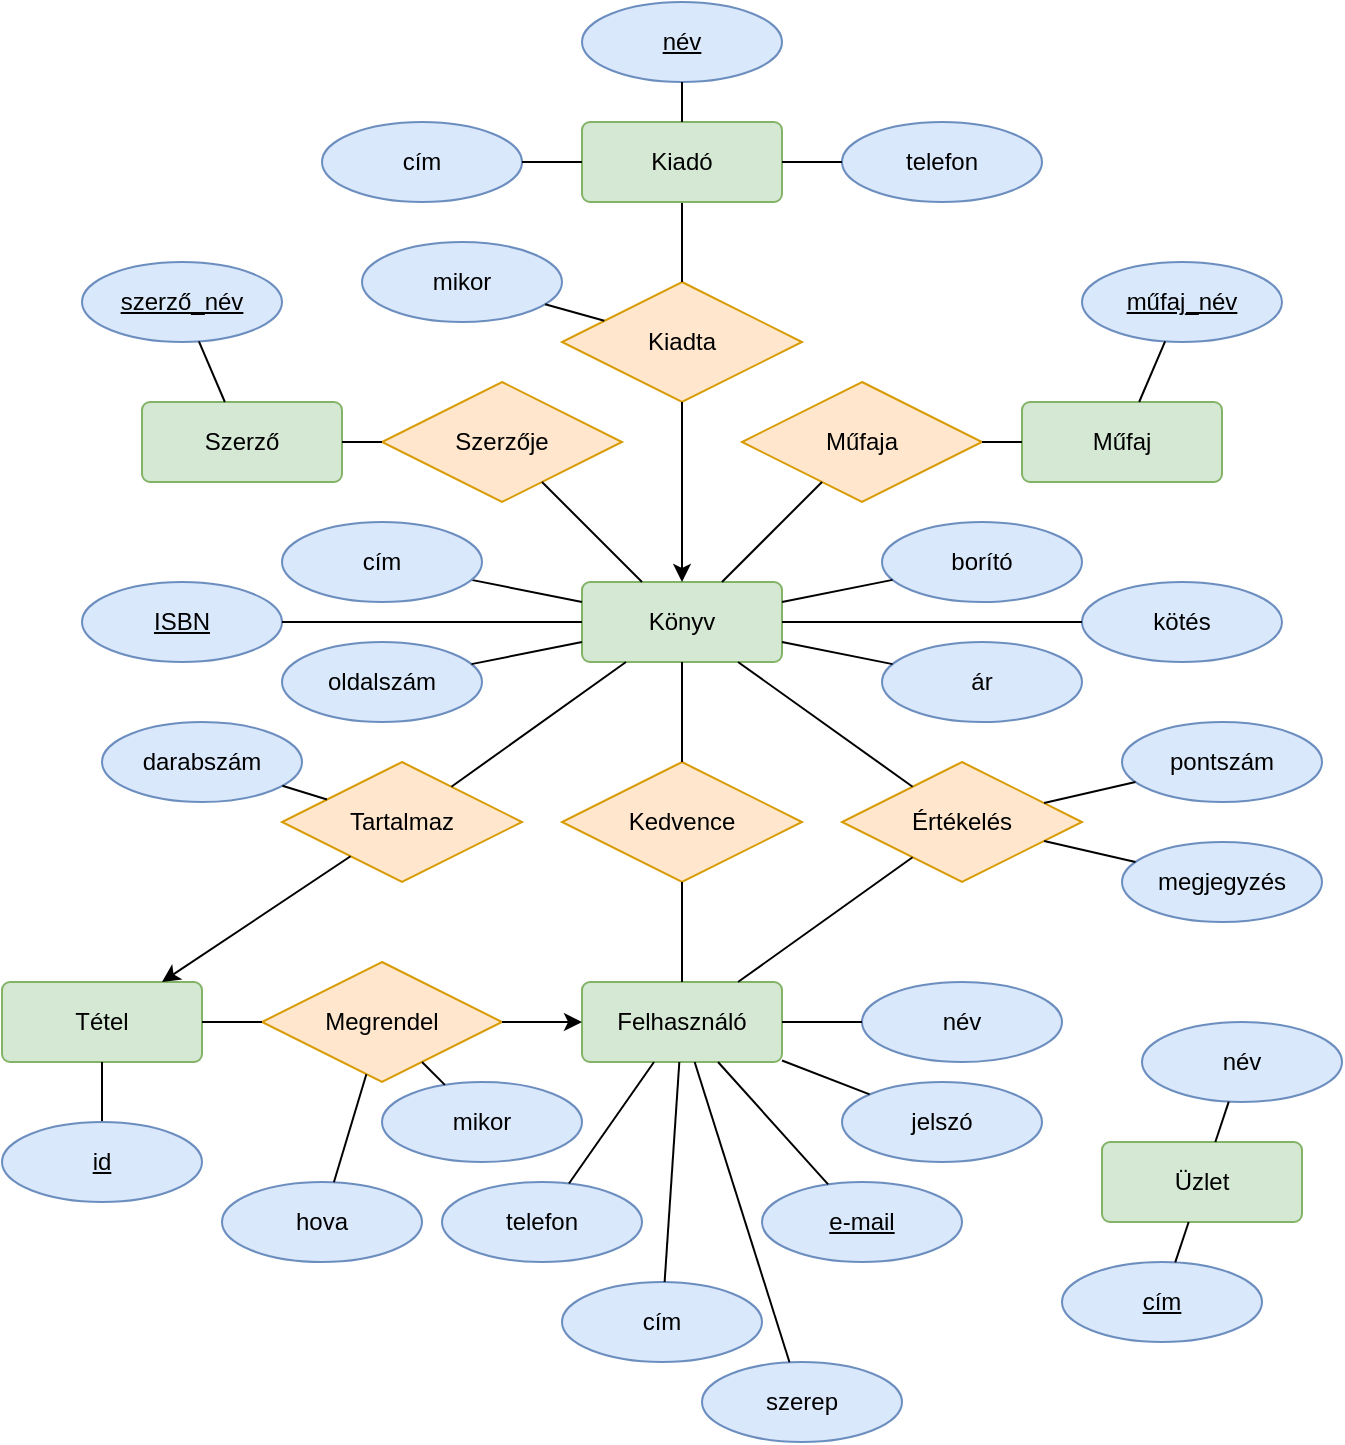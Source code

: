<mxfile version="20.8.23" type="device"><diagram name="Page-1" id="EUD1RMVGT54ZpeCcG9pt"><mxGraphModel dx="1009" dy="550" grid="1" gridSize="10" guides="1" tooltips="1" connect="1" arrows="1" fold="1" page="1" pageScale="1" pageWidth="850" pageHeight="1100" math="0" shadow="0"><root><mxCell id="0"/><mxCell id="1" parent="0"/><mxCell id="yTkqXm3WGxw-AF45YhVV-14" value="Könyv" style="rounded=1;arcSize=10;whiteSpace=wrap;html=1;align=center;fillColor=#d5e8d4;strokeColor=#82b366;" parent="1" vertex="1"><mxGeometry x="390" y="320" width="100" height="40" as="geometry"/></mxCell><mxCell id="yTkqXm3WGxw-AF45YhVV-17" value="Felhasználó" style="rounded=1;arcSize=10;whiteSpace=wrap;html=1;align=center;fillColor=#d5e8d4;strokeColor=#82b366;" parent="1" vertex="1"><mxGeometry x="390" y="520" width="100" height="40" as="geometry"/></mxCell><mxCell id="yTkqXm3WGxw-AF45YhVV-24" value="Tartalmaz" style="shape=rhombus;perimeter=rhombusPerimeter;whiteSpace=wrap;html=1;align=center;fillColor=#ffe6cc;strokeColor=#d79b00;" parent="1" vertex="1"><mxGeometry x="240" y="410" width="120" height="60" as="geometry"/></mxCell><mxCell id="yTkqXm3WGxw-AF45YhVV-29" value="" style="endArrow=none;html=1;rounded=0;" parent="1" source="yTkqXm3WGxw-AF45YhVV-24" target="yTkqXm3WGxw-AF45YhVV-14" edge="1"><mxGeometry relative="1" as="geometry"><mxPoint x="530" y="530" as="sourcePoint"/><mxPoint x="530" y="450" as="targetPoint"/></mxGeometry></mxCell><mxCell id="yTkqXm3WGxw-AF45YhVV-30" value="e-mail" style="ellipse;whiteSpace=wrap;html=1;align=center;fontStyle=4;fillColor=#dae8fc;strokeColor=#6c8ebf;" parent="1" vertex="1"><mxGeometry x="480" y="620" width="100" height="40" as="geometry"/></mxCell><mxCell id="yTkqXm3WGxw-AF45YhVV-31" value="telefon" style="ellipse;whiteSpace=wrap;html=1;align=center;fillColor=#dae8fc;strokeColor=#6c8ebf;" parent="1" vertex="1"><mxGeometry x="320" y="620" width="100" height="40" as="geometry"/></mxCell><mxCell id="yTkqXm3WGxw-AF45YhVV-34" value="név&lt;br&gt;" style="ellipse;whiteSpace=wrap;html=1;align=center;fillColor=#dae8fc;strokeColor=#6c8ebf;" parent="1" vertex="1"><mxGeometry x="530" y="520" width="100" height="40" as="geometry"/></mxCell><mxCell id="yTkqXm3WGxw-AF45YhVV-37" value="cím" style="ellipse;whiteSpace=wrap;html=1;align=center;fillColor=#dae8fc;strokeColor=#6c8ebf;" parent="1" vertex="1"><mxGeometry x="380" y="670" width="100" height="40" as="geometry"/></mxCell><mxCell id="yTkqXm3WGxw-AF45YhVV-38" value="jelszó" style="ellipse;whiteSpace=wrap;html=1;align=center;fillColor=#dae8fc;strokeColor=#6c8ebf;" parent="1" vertex="1"><mxGeometry x="520" y="570" width="100" height="40" as="geometry"/></mxCell><mxCell id="yTkqXm3WGxw-AF45YhVV-44" value="" style="endArrow=none;html=1;rounded=0;" parent="1" source="yTkqXm3WGxw-AF45YhVV-31" target="yTkqXm3WGxw-AF45YhVV-17" edge="1"><mxGeometry relative="1" as="geometry"><mxPoint x="230" y="450" as="sourcePoint"/><mxPoint x="390" y="450" as="targetPoint"/></mxGeometry></mxCell><mxCell id="yTkqXm3WGxw-AF45YhVV-45" value="" style="endArrow=none;html=1;rounded=0;" parent="1" source="yTkqXm3WGxw-AF45YhVV-37" target="yTkqXm3WGxw-AF45YhVV-17" edge="1"><mxGeometry relative="1" as="geometry"><mxPoint x="350" y="559.52" as="sourcePoint"/><mxPoint x="390" y="559.52" as="targetPoint"/></mxGeometry></mxCell><mxCell id="yTkqXm3WGxw-AF45YhVV-46" value="" style="endArrow=none;html=1;rounded=0;" parent="1" source="yTkqXm3WGxw-AF45YhVV-34" target="yTkqXm3WGxw-AF45YhVV-17" edge="1"><mxGeometry relative="1" as="geometry"><mxPoint x="390" y="600" as="sourcePoint"/><mxPoint x="433" y="576" as="targetPoint"/></mxGeometry></mxCell><mxCell id="yTkqXm3WGxw-AF45YhVV-47" value="" style="endArrow=none;html=1;rounded=0;" parent="1" source="yTkqXm3WGxw-AF45YhVV-38" target="yTkqXm3WGxw-AF45YhVV-17" edge="1"><mxGeometry relative="1" as="geometry"><mxPoint x="380" y="604" as="sourcePoint"/><mxPoint x="423" y="580" as="targetPoint"/></mxGeometry></mxCell><mxCell id="yTkqXm3WGxw-AF45YhVV-49" value="" style="endArrow=none;html=1;rounded=0;" parent="1" source="yTkqXm3WGxw-AF45YhVV-30" target="yTkqXm3WGxw-AF45YhVV-17" edge="1"><mxGeometry relative="1" as="geometry"><mxPoint x="530" y="594" as="sourcePoint"/><mxPoint x="487" y="570" as="targetPoint"/></mxGeometry></mxCell><mxCell id="yTkqXm3WGxw-AF45YhVV-53" value="" style="endArrow=none;html=1;rounded=0;" parent="1" source="yTkqXm3WGxw-AF45YhVV-91" target="yTkqXm3WGxw-AF45YhVV-14" edge="1"><mxGeometry relative="1" as="geometry"><mxPoint x="334.721" y="318.944" as="sourcePoint"/><mxPoint x="370" y="350" as="targetPoint"/></mxGeometry></mxCell><mxCell id="yTkqXm3WGxw-AF45YhVV-54" value="borító" style="ellipse;whiteSpace=wrap;html=1;align=center;fillColor=#dae8fc;strokeColor=#6c8ebf;" parent="1" vertex="1"><mxGeometry x="540" y="290" width="100" height="40" as="geometry"/></mxCell><mxCell id="yTkqXm3WGxw-AF45YhVV-55" value="Szerző" style="rounded=1;arcSize=10;whiteSpace=wrap;html=1;align=center;fillColor=#d5e8d4;strokeColor=#82b366;" parent="1" vertex="1"><mxGeometry x="170" y="230" width="100" height="40" as="geometry"/></mxCell><mxCell id="yTkqXm3WGxw-AF45YhVV-56" value="darabszám" style="ellipse;whiteSpace=wrap;html=1;align=center;fillColor=#dae8fc;strokeColor=#6c8ebf;" parent="1" vertex="1"><mxGeometry x="150" y="390" width="100" height="40" as="geometry"/></mxCell><mxCell id="yTkqXm3WGxw-AF45YhVV-57" value="" style="endArrow=none;html=1;rounded=0;" parent="1" source="yTkqXm3WGxw-AF45YhVV-56" target="yTkqXm3WGxw-AF45YhVV-24" edge="1"><mxGeometry relative="1" as="geometry"><mxPoint x="330" y="380" as="sourcePoint"/><mxPoint x="370" y="380" as="targetPoint"/></mxGeometry></mxCell><mxCell id="yTkqXm3WGxw-AF45YhVV-60" value="" style="endArrow=none;html=1;rounded=0;" parent="1" source="yTkqXm3WGxw-AF45YhVV-54" target="yTkqXm3WGxw-AF45YhVV-14" edge="1"><mxGeometry relative="1" as="geometry"><mxPoint x="330" y="430" as="sourcePoint"/><mxPoint x="490" y="430" as="targetPoint"/></mxGeometry></mxCell><mxCell id="yTkqXm3WGxw-AF45YhVV-61" value="Szerzője" style="shape=rhombus;perimeter=rhombusPerimeter;whiteSpace=wrap;html=1;align=center;fillColor=#ffe6cc;strokeColor=#d79b00;" parent="1" vertex="1"><mxGeometry x="290" y="220" width="120" height="60" as="geometry"/></mxCell><mxCell id="yTkqXm3WGxw-AF45YhVV-66" value="" style="endArrow=none;html=1;rounded=0;" parent="1" source="yTkqXm3WGxw-AF45YhVV-55" target="yTkqXm3WGxw-AF45YhVV-61" edge="1"><mxGeometry relative="1" as="geometry"><mxPoint x="480" y="210" as="sourcePoint"/><mxPoint x="640" y="210" as="targetPoint"/></mxGeometry></mxCell><mxCell id="yTkqXm3WGxw-AF45YhVV-67" value="" style="endArrow=none;html=1;rounded=0;" parent="1" source="yTkqXm3WGxw-AF45YhVV-61" target="yTkqXm3WGxw-AF45YhVV-14" edge="1"><mxGeometry relative="1" as="geometry"><mxPoint x="530" y="260" as="sourcePoint"/><mxPoint x="530" y="290" as="targetPoint"/></mxGeometry></mxCell><mxCell id="yTkqXm3WGxw-AF45YhVV-69" value="szerző_név" style="ellipse;whiteSpace=wrap;html=1;align=center;fontStyle=4;fillColor=#dae8fc;strokeColor=#6c8ebf;" parent="1" vertex="1"><mxGeometry x="140" y="160" width="100" height="40" as="geometry"/></mxCell><mxCell id="yTkqXm3WGxw-AF45YhVV-71" value="Műfaja" style="shape=rhombus;perimeter=rhombusPerimeter;whiteSpace=wrap;html=1;align=center;fillColor=#ffe6cc;strokeColor=#d79b00;" parent="1" vertex="1"><mxGeometry x="470" y="220" width="120" height="60" as="geometry"/></mxCell><mxCell id="yTkqXm3WGxw-AF45YhVV-72" value="" style="endArrow=none;html=1;rounded=0;" parent="1" source="yTkqXm3WGxw-AF45YhVV-55" target="yTkqXm3WGxw-AF45YhVV-69" edge="1"><mxGeometry relative="1" as="geometry"><mxPoint x="480" y="270" as="sourcePoint"/><mxPoint x="480" y="320" as="targetPoint"/></mxGeometry></mxCell><mxCell id="yTkqXm3WGxw-AF45YhVV-73" value="" style="endArrow=none;html=1;rounded=0;" parent="1" source="yTkqXm3WGxw-AF45YhVV-71" target="yTkqXm3WGxw-AF45YhVV-14" edge="1"><mxGeometry relative="1" as="geometry"><mxPoint x="460" y="290" as="sourcePoint"/><mxPoint x="470" y="340" as="targetPoint"/></mxGeometry></mxCell><mxCell id="yTkqXm3WGxw-AF45YhVV-75" value="Műfaj" style="rounded=1;arcSize=10;whiteSpace=wrap;html=1;align=center;fillColor=#d5e8d4;strokeColor=#82b366;" parent="1" vertex="1"><mxGeometry x="610" y="230" width="100" height="40" as="geometry"/></mxCell><mxCell id="yTkqXm3WGxw-AF45YhVV-76" value="" style="endArrow=none;html=1;rounded=0;" parent="1" source="yTkqXm3WGxw-AF45YhVV-75" target="yTkqXm3WGxw-AF45YhVV-71" edge="1"><mxGeometry relative="1" as="geometry"><mxPoint x="670" y="379.71" as="sourcePoint"/><mxPoint x="640" y="379.71" as="targetPoint"/></mxGeometry></mxCell><mxCell id="yTkqXm3WGxw-AF45YhVV-77" value="műfaj_név" style="ellipse;whiteSpace=wrap;html=1;align=center;fontStyle=4;fillColor=#dae8fc;strokeColor=#6c8ebf;" parent="1" vertex="1"><mxGeometry x="640" y="160" width="100" height="40" as="geometry"/></mxCell><mxCell id="yTkqXm3WGxw-AF45YhVV-78" value="" style="endArrow=none;html=1;rounded=0;" parent="1" source="yTkqXm3WGxw-AF45YhVV-75" target="yTkqXm3WGxw-AF45YhVV-77" edge="1"><mxGeometry relative="1" as="geometry"><mxPoint x="560" y="180" as="sourcePoint"/><mxPoint x="470" y="280" as="targetPoint"/></mxGeometry></mxCell><mxCell id="yTkqXm3WGxw-AF45YhVV-80" value="Kedvence" style="shape=rhombus;perimeter=rhombusPerimeter;whiteSpace=wrap;html=1;align=center;fillColor=#ffe6cc;strokeColor=#d79b00;" parent="1" vertex="1"><mxGeometry x="380" y="410" width="120" height="60" as="geometry"/></mxCell><mxCell id="yTkqXm3WGxw-AF45YhVV-81" value="" style="endArrow=none;html=1;rounded=0;" parent="1" source="yTkqXm3WGxw-AF45YhVV-17" target="yTkqXm3WGxw-AF45YhVV-80" edge="1"><mxGeometry relative="1" as="geometry"><mxPoint x="320" y="430" as="sourcePoint"/><mxPoint x="480" y="430" as="targetPoint"/></mxGeometry></mxCell><mxCell id="yTkqXm3WGxw-AF45YhVV-82" value="" style="endArrow=none;html=1;rounded=0;" parent="1" source="yTkqXm3WGxw-AF45YhVV-14" target="yTkqXm3WGxw-AF45YhVV-80" edge="1"><mxGeometry relative="1" as="geometry"><mxPoint x="320" y="430" as="sourcePoint"/><mxPoint x="480" y="430" as="targetPoint"/></mxGeometry></mxCell><mxCell id="yTkqXm3WGxw-AF45YhVV-83" value="Értékelés" style="shape=rhombus;perimeter=rhombusPerimeter;whiteSpace=wrap;html=1;align=center;fillColor=#ffe6cc;strokeColor=#d79b00;" parent="1" vertex="1"><mxGeometry x="520" y="410" width="120" height="60" as="geometry"/></mxCell><mxCell id="yTkqXm3WGxw-AF45YhVV-84" value="pontszám" style="ellipse;whiteSpace=wrap;html=1;align=center;fillColor=#dae8fc;strokeColor=#6c8ebf;" parent="1" vertex="1"><mxGeometry x="660" y="390" width="100" height="40" as="geometry"/></mxCell><mxCell id="yTkqXm3WGxw-AF45YhVV-85" value="" style="endArrow=none;html=1;rounded=0;" parent="1" source="yTkqXm3WGxw-AF45YhVV-84" target="yTkqXm3WGxw-AF45YhVV-83" edge="1"><mxGeometry relative="1" as="geometry"><mxPoint x="650" y="380" as="sourcePoint"/><mxPoint x="690" y="380" as="targetPoint"/></mxGeometry></mxCell><mxCell id="yTkqXm3WGxw-AF45YhVV-86" value="" style="endArrow=none;html=1;rounded=0;" parent="1" source="yTkqXm3WGxw-AF45YhVV-17" target="yTkqXm3WGxw-AF45YhVV-83" edge="1"><mxGeometry relative="1" as="geometry"><mxPoint x="380" y="420" as="sourcePoint"/><mxPoint x="540" y="420" as="targetPoint"/></mxGeometry></mxCell><mxCell id="yTkqXm3WGxw-AF45YhVV-87" value="" style="endArrow=none;html=1;rounded=0;" parent="1" source="yTkqXm3WGxw-AF45YhVV-14" target="yTkqXm3WGxw-AF45YhVV-83" edge="1"><mxGeometry relative="1" as="geometry"><mxPoint x="380" y="420" as="sourcePoint"/><mxPoint x="540" y="420" as="targetPoint"/></mxGeometry></mxCell><mxCell id="yTkqXm3WGxw-AF45YhVV-88" value="ár" style="ellipse;whiteSpace=wrap;html=1;align=center;fillColor=#dae8fc;strokeColor=#6c8ebf;" parent="1" vertex="1"><mxGeometry x="540" y="350" width="100" height="40" as="geometry"/></mxCell><mxCell id="yTkqXm3WGxw-AF45YhVV-90" value="" style="endArrow=none;html=1;rounded=0;" parent="1" source="yTkqXm3WGxw-AF45YhVV-14" target="yTkqXm3WGxw-AF45YhVV-88" edge="1"><mxGeometry relative="1" as="geometry"><mxPoint x="410" y="320" as="sourcePoint"/><mxPoint x="570" y="320" as="targetPoint"/></mxGeometry></mxCell><mxCell id="yTkqXm3WGxw-AF45YhVV-91" value="cím" style="ellipse;whiteSpace=wrap;html=1;align=center;fillColor=#dae8fc;strokeColor=#6c8ebf;" parent="1" vertex="1"><mxGeometry x="240" y="290" width="100" height="40" as="geometry"/></mxCell><mxCell id="yTkqXm3WGxw-AF45YhVV-93" value="Kiadta" style="shape=rhombus;perimeter=rhombusPerimeter;whiteSpace=wrap;html=1;align=center;fillColor=#ffe6cc;strokeColor=#d79b00;" parent="1" vertex="1"><mxGeometry x="380" y="170" width="120" height="60" as="geometry"/></mxCell><mxCell id="yTkqXm3WGxw-AF45YhVV-95" value="" style="endArrow=classic;html=1;rounded=0;startArrow=none;startFill=0;endFill=1;" parent="1" source="yTkqXm3WGxw-AF45YhVV-93" target="yTkqXm3WGxw-AF45YhVV-14" edge="1"><mxGeometry relative="1" as="geometry"><mxPoint x="512" y="281" as="sourcePoint"/><mxPoint x="468" y="330" as="targetPoint"/></mxGeometry></mxCell><mxCell id="yTkqXm3WGxw-AF45YhVV-96" value="oldalszám" style="ellipse;whiteSpace=wrap;html=1;align=center;fillColor=#dae8fc;strokeColor=#6c8ebf;" parent="1" vertex="1"><mxGeometry x="240" y="350" width="100" height="40" as="geometry"/></mxCell><mxCell id="yTkqXm3WGxw-AF45YhVV-97" value="" style="endArrow=none;html=1;rounded=0;" parent="1" source="yTkqXm3WGxw-AF45YhVV-96" target="yTkqXm3WGxw-AF45YhVV-14" edge="1"><mxGeometry relative="1" as="geometry"><mxPoint x="335" y="328" as="sourcePoint"/><mxPoint x="400" y="341" as="targetPoint"/></mxGeometry></mxCell><mxCell id="yTkqXm3WGxw-AF45YhVV-102" value="" style="endArrow=none;html=1;rounded=0;" parent="1" source="yTkqXm3WGxw-AF45YhVV-107" target="yTkqXm3WGxw-AF45YhVV-93" edge="1"><mxGeometry relative="1" as="geometry"><mxPoint x="440" y="110" as="sourcePoint"/><mxPoint x="348" y="241" as="targetPoint"/></mxGeometry></mxCell><mxCell id="yTkqXm3WGxw-AF45YhVV-107" value="Kiadó" style="rounded=1;arcSize=10;whiteSpace=wrap;html=1;align=center;fillColor=#d5e8d4;strokeColor=#82b366;" parent="1" vertex="1"><mxGeometry x="390" y="90" width="100" height="40" as="geometry"/></mxCell><mxCell id="yTkqXm3WGxw-AF45YhVV-109" value="név" style="ellipse;whiteSpace=wrap;html=1;align=center;fontStyle=4;fillColor=#dae8fc;strokeColor=#6c8ebf;" parent="1" vertex="1"><mxGeometry x="390" y="30" width="100" height="40" as="geometry"/></mxCell><mxCell id="yTkqXm3WGxw-AF45YhVV-110" value="telefon" style="ellipse;whiteSpace=wrap;html=1;align=center;fillColor=#dae8fc;strokeColor=#6c8ebf;" parent="1" vertex="1"><mxGeometry x="520" y="90" width="100" height="40" as="geometry"/></mxCell><mxCell id="yTkqXm3WGxw-AF45YhVV-111" value="cím" style="ellipse;whiteSpace=wrap;html=1;align=center;fillColor=#dae8fc;strokeColor=#6c8ebf;" parent="1" vertex="1"><mxGeometry x="260" y="90" width="100" height="40" as="geometry"/></mxCell><mxCell id="yTkqXm3WGxw-AF45YhVV-112" value="" style="endArrow=none;html=1;rounded=0;" parent="1" source="yTkqXm3WGxw-AF45YhVV-110" target="yTkqXm3WGxw-AF45YhVV-107" edge="1"><mxGeometry relative="1" as="geometry"><mxPoint x="450" y="140" as="sourcePoint"/><mxPoint x="450" y="180" as="targetPoint"/></mxGeometry></mxCell><mxCell id="yTkqXm3WGxw-AF45YhVV-113" value="" style="endArrow=none;html=1;rounded=0;" parent="1" source="yTkqXm3WGxw-AF45YhVV-109" target="yTkqXm3WGxw-AF45YhVV-107" edge="1"><mxGeometry relative="1" as="geometry"><mxPoint x="511" y="86" as="sourcePoint"/><mxPoint x="486" y="100" as="targetPoint"/></mxGeometry></mxCell><mxCell id="yTkqXm3WGxw-AF45YhVV-114" value="" style="endArrow=none;html=1;rounded=0;" parent="1" source="yTkqXm3WGxw-AF45YhVV-111" target="yTkqXm3WGxw-AF45YhVV-107" edge="1"><mxGeometry relative="1" as="geometry"><mxPoint x="450" y="60" as="sourcePoint"/><mxPoint x="450" y="100" as="targetPoint"/></mxGeometry></mxCell><mxCell id="yTkqXm3WGxw-AF45YhVV-115" value="megjegyzés" style="ellipse;whiteSpace=wrap;html=1;align=center;fillColor=#dae8fc;strokeColor=#6c8ebf;" parent="1" vertex="1"><mxGeometry x="660" y="450" width="100" height="40" as="geometry"/></mxCell><mxCell id="yTkqXm3WGxw-AF45YhVV-117" value="" style="endArrow=none;html=1;rounded=0;" parent="1" source="yTkqXm3WGxw-AF45YhVV-115" target="yTkqXm3WGxw-AF45YhVV-83" edge="1"><mxGeometry relative="1" as="geometry"><mxPoint x="676" y="430" as="sourcePoint"/><mxPoint x="631" y="441" as="targetPoint"/></mxGeometry></mxCell><mxCell id="yTkqXm3WGxw-AF45YhVV-118" style="edgeStyle=orthogonalEdgeStyle;rounded=0;orthogonalLoop=1;jettySize=auto;html=1;exitX=0.5;exitY=1;exitDx=0;exitDy=0;" parent="1" source="yTkqXm3WGxw-AF45YhVV-75" target="yTkqXm3WGxw-AF45YhVV-75" edge="1"><mxGeometry relative="1" as="geometry"/></mxCell><mxCell id="yTkqXm3WGxw-AF45YhVV-120" value="mikor" style="ellipse;whiteSpace=wrap;html=1;align=center;fillColor=#dae8fc;strokeColor=#6c8ebf;" parent="1" vertex="1"><mxGeometry x="280" y="150" width="100" height="40" as="geometry"/></mxCell><mxCell id="yTkqXm3WGxw-AF45YhVV-122" value="" style="endArrow=none;html=1;rounded=0;" parent="1" source="yTkqXm3WGxw-AF45YhVV-120" target="yTkqXm3WGxw-AF45YhVV-93" edge="1"><mxGeometry relative="1" as="geometry"><mxPoint x="370" y="120" as="sourcePoint"/><mxPoint x="400" y="120" as="targetPoint"/></mxGeometry></mxCell><mxCell id="yTkqXm3WGxw-AF45YhVV-124" value="&lt;u&gt;ISBN&lt;/u&gt;" style="ellipse;whiteSpace=wrap;html=1;align=center;fillColor=#dae8fc;strokeColor=#6c8ebf;" parent="1" vertex="1"><mxGeometry x="140" y="320" width="100" height="40" as="geometry"/></mxCell><mxCell id="yTkqXm3WGxw-AF45YhVV-125" value="" style="endArrow=none;html=1;rounded=0;" parent="1" source="yTkqXm3WGxw-AF45YhVV-124" target="yTkqXm3WGxw-AF45YhVV-14" edge="1"><mxGeometry relative="1" as="geometry"><mxPoint x="310" y="340" as="sourcePoint"/><mxPoint x="470" y="340" as="targetPoint"/></mxGeometry></mxCell><mxCell id="yTkqXm3WGxw-AF45YhVV-126" value="kötés" style="ellipse;whiteSpace=wrap;html=1;align=center;fillColor=#dae8fc;strokeColor=#6c8ebf;" parent="1" vertex="1"><mxGeometry x="640" y="320" width="100" height="40" as="geometry"/></mxCell><mxCell id="yTkqXm3WGxw-AF45YhVV-127" value="" style="endArrow=none;html=1;rounded=0;" parent="1" source="yTkqXm3WGxw-AF45YhVV-14" target="yTkqXm3WGxw-AF45YhVV-126" edge="1"><mxGeometry relative="1" as="geometry"><mxPoint x="540" y="340" as="sourcePoint"/><mxPoint x="400" y="350" as="targetPoint"/></mxGeometry></mxCell><mxCell id="ne03gxzR6Yn-XtCdZwZZ-2" value="szerep" style="ellipse;whiteSpace=wrap;html=1;align=center;fillColor=#dae8fc;strokeColor=#6c8ebf;" parent="1" vertex="1"><mxGeometry x="450" y="710" width="100" height="40" as="geometry"/></mxCell><mxCell id="ne03gxzR6Yn-XtCdZwZZ-3" value="" style="endArrow=none;html=1;rounded=0;" parent="1" source="ne03gxzR6Yn-XtCdZwZZ-2" target="yTkqXm3WGxw-AF45YhVV-17" edge="1"><mxGeometry relative="1" as="geometry"><mxPoint x="373" y="586" as="sourcePoint"/><mxPoint x="410" y="570" as="targetPoint"/></mxGeometry></mxCell><mxCell id="ne03gxzR6Yn-XtCdZwZZ-10" value="Megrendel" style="shape=rhombus;perimeter=rhombusPerimeter;whiteSpace=wrap;html=1;align=center;fillColor=#ffe6cc;strokeColor=#d79b00;" parent="1" vertex="1"><mxGeometry x="230" y="510" width="120" height="60" as="geometry"/></mxCell><mxCell id="ne03gxzR6Yn-XtCdZwZZ-11" value="" style="endArrow=classic;html=1;rounded=0;endFill=1;" parent="1" source="ne03gxzR6Yn-XtCdZwZZ-10" target="yTkqXm3WGxw-AF45YhVV-17" edge="1"><mxGeometry relative="1" as="geometry"><mxPoint x="260" y="542" as="sourcePoint"/><mxPoint x="340" y="480" as="targetPoint"/></mxGeometry></mxCell><mxCell id="ne03gxzR6Yn-XtCdZwZZ-15" value="Tétel" style="rounded=1;arcSize=10;whiteSpace=wrap;html=1;align=center;fillColor=#d5e8d4;strokeColor=#82b366;" parent="1" vertex="1"><mxGeometry x="100" y="520" width="100" height="40" as="geometry"/></mxCell><mxCell id="ne03gxzR6Yn-XtCdZwZZ-16" value="" style="endArrow=none;html=1;rounded=0;startArrow=classic;startFill=1;" parent="1" source="ne03gxzR6Yn-XtCdZwZZ-15" target="yTkqXm3WGxw-AF45YhVV-24" edge="1"><mxGeometry relative="1" as="geometry"><mxPoint x="353.5" y="532" as="sourcePoint"/><mxPoint x="266.5" y="470" as="targetPoint"/></mxGeometry></mxCell><mxCell id="ne03gxzR6Yn-XtCdZwZZ-17" value="" style="endArrow=none;html=1;rounded=0;" parent="1" source="ne03gxzR6Yn-XtCdZwZZ-15" target="ne03gxzR6Yn-XtCdZwZZ-10" edge="1"><mxGeometry relative="1" as="geometry"><mxPoint x="250" y="532" as="sourcePoint"/><mxPoint x="302" y="490" as="targetPoint"/></mxGeometry></mxCell><mxCell id="ne03gxzR6Yn-XtCdZwZZ-22" value="hova" style="ellipse;whiteSpace=wrap;html=1;align=center;fillColor=#dae8fc;strokeColor=#6c8ebf;" parent="1" vertex="1"><mxGeometry x="210" y="620" width="100" height="40" as="geometry"/></mxCell><mxCell id="ne03gxzR6Yn-XtCdZwZZ-23" value="mikor" style="ellipse;whiteSpace=wrap;html=1;align=center;fillColor=#dae8fc;strokeColor=#6c8ebf;" parent="1" vertex="1"><mxGeometry x="290" y="570" width="100" height="40" as="geometry"/></mxCell><mxCell id="ne03gxzR6Yn-XtCdZwZZ-24" value="" style="endArrow=none;html=1;rounded=0;" parent="1" source="ne03gxzR6Yn-XtCdZwZZ-22" target="ne03gxzR6Yn-XtCdZwZZ-10" edge="1"><mxGeometry relative="1" as="geometry"><mxPoint x="200" y="580" as="sourcePoint"/><mxPoint x="250" y="580" as="targetPoint"/></mxGeometry></mxCell><mxCell id="ne03gxzR6Yn-XtCdZwZZ-25" value="" style="endArrow=none;html=1;rounded=0;" parent="1" source="ne03gxzR6Yn-XtCdZwZZ-23" target="ne03gxzR6Yn-XtCdZwZZ-10" edge="1"><mxGeometry relative="1" as="geometry"><mxPoint x="210" y="609" as="sourcePoint"/><mxPoint x="289" y="570" as="targetPoint"/></mxGeometry></mxCell><mxCell id="ne03gxzR6Yn-XtCdZwZZ-28" style="edgeStyle=orthogonalEdgeStyle;rounded=0;orthogonalLoop=1;jettySize=auto;html=1;exitX=0.5;exitY=1;exitDx=0;exitDy=0;" parent="1" source="yTkqXm3WGxw-AF45YhVV-77" target="yTkqXm3WGxw-AF45YhVV-77" edge="1"><mxGeometry relative="1" as="geometry"/></mxCell><mxCell id="ne03gxzR6Yn-XtCdZwZZ-29" value="Üzlet" style="rounded=1;arcSize=10;whiteSpace=wrap;html=1;align=center;fillColor=#d5e8d4;strokeColor=#82b366;" parent="1" vertex="1"><mxGeometry x="650" y="600" width="100" height="40" as="geometry"/></mxCell><mxCell id="ne03gxzR6Yn-XtCdZwZZ-32" value="&lt;u&gt;cím&lt;/u&gt;" style="ellipse;whiteSpace=wrap;html=1;align=center;fillColor=#dae8fc;strokeColor=#6c8ebf;" parent="1" vertex="1"><mxGeometry x="630" y="660" width="100" height="40" as="geometry"/></mxCell><mxCell id="ne03gxzR6Yn-XtCdZwZZ-33" value="név" style="ellipse;whiteSpace=wrap;html=1;align=center;fillColor=#dae8fc;strokeColor=#6c8ebf;" parent="1" vertex="1"><mxGeometry x="670" y="540" width="100" height="40" as="geometry"/></mxCell><mxCell id="ne03gxzR6Yn-XtCdZwZZ-36" value="" style="endArrow=none;html=1;rounded=0;" parent="1" source="ne03gxzR6Yn-XtCdZwZZ-29" target="ne03gxzR6Yn-XtCdZwZZ-33" edge="1"><mxGeometry relative="1" as="geometry"><mxPoint x="720" y="583" as="sourcePoint"/><mxPoint x="821" y="520" as="targetPoint"/></mxGeometry></mxCell><mxCell id="ne03gxzR6Yn-XtCdZwZZ-37" value="" style="endArrow=none;html=1;rounded=0;" parent="1" source="ne03gxzR6Yn-XtCdZwZZ-29" target="ne03gxzR6Yn-XtCdZwZZ-32" edge="1"><mxGeometry relative="1" as="geometry"><mxPoint x="737" y="580" as="sourcePoint"/><mxPoint x="764" y="611" as="targetPoint"/></mxGeometry></mxCell><mxCell id="cwPF9qk2ZH5neu20dFOX-2" style="edgeStyle=orthogonalEdgeStyle;rounded=0;orthogonalLoop=1;jettySize=auto;html=1;endArrow=none;endFill=0;" edge="1" parent="1" source="cwPF9qk2ZH5neu20dFOX-1" target="ne03gxzR6Yn-XtCdZwZZ-15"><mxGeometry relative="1" as="geometry"/></mxCell><mxCell id="cwPF9qk2ZH5neu20dFOX-1" value="&lt;u&gt;id&lt;/u&gt;" style="ellipse;whiteSpace=wrap;html=1;align=center;fillColor=#dae8fc;strokeColor=#6c8ebf;" vertex="1" parent="1"><mxGeometry x="100" y="590" width="100" height="40" as="geometry"/></mxCell></root></mxGraphModel></diagram></mxfile>